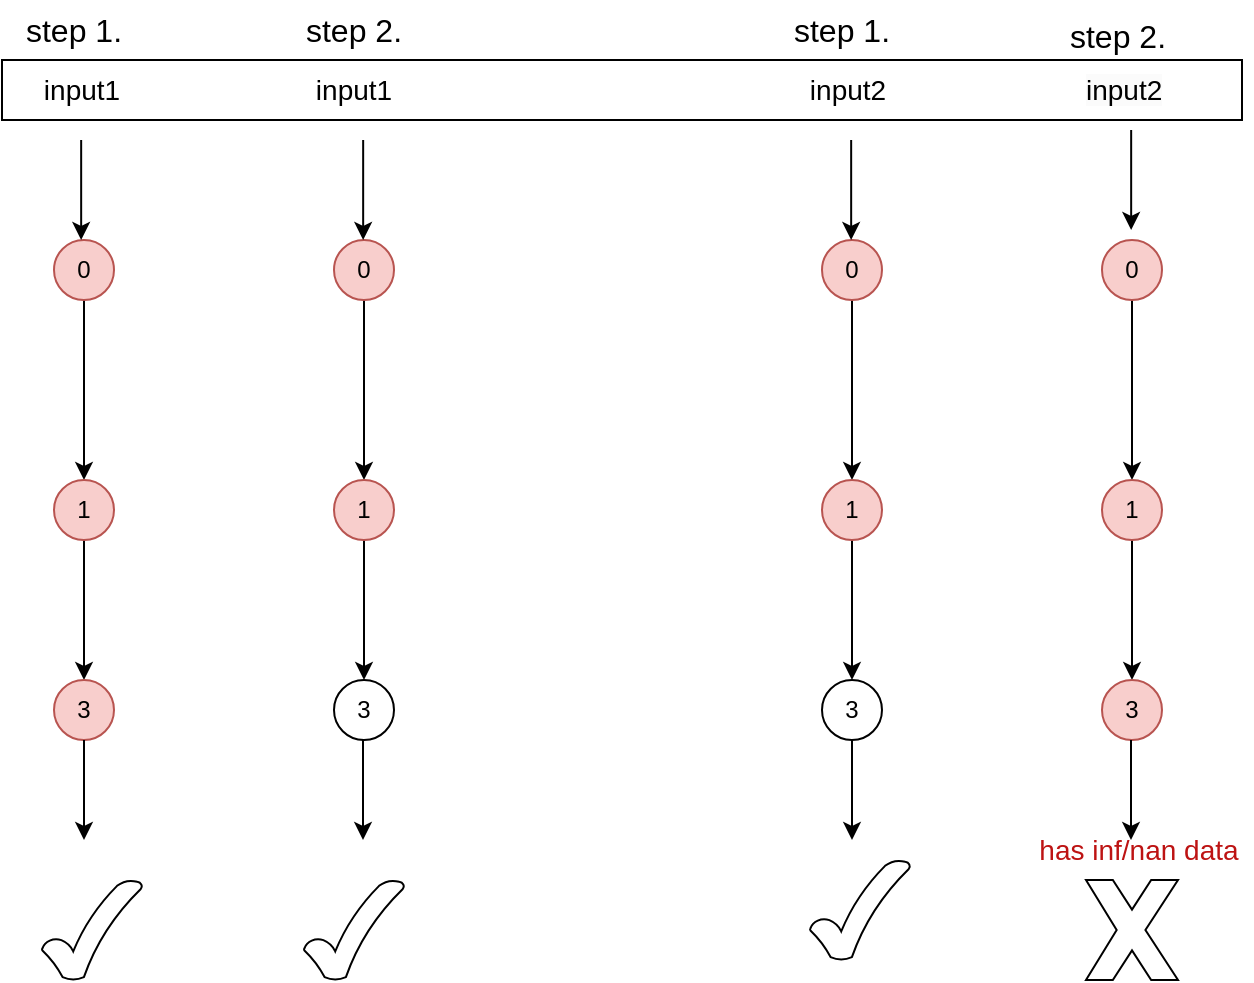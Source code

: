 <mxfile version="21.6.1" type="github">
  <diagram name="第 1 页" id="Mn9Sd1jcA2e0a3krkTwv">
    <mxGraphModel dx="1088" dy="572" grid="0" gridSize="10" guides="1" tooltips="1" connect="1" arrows="1" fold="1" page="1" pageScale="1" pageWidth="827" pageHeight="1169" math="0" shadow="0">
      <root>
        <mxCell id="0" />
        <mxCell id="1" parent="0" />
        <mxCell id="rrv1fCtY0zLjdle_xPSd-7" value="" style="edgeStyle=orthogonalEdgeStyle;rounded=0;orthogonalLoop=1;jettySize=auto;html=1;" edge="1" parent="1" source="rrv1fCtY0zLjdle_xPSd-2" target="rrv1fCtY0zLjdle_xPSd-3">
          <mxGeometry relative="1" as="geometry" />
        </mxCell>
        <mxCell id="rrv1fCtY0zLjdle_xPSd-2" value="0" style="ellipse;whiteSpace=wrap;html=1;aspect=fixed;fillColor=#f8cecc;strokeColor=#b85450;" vertex="1" parent="1">
          <mxGeometry x="70" y="140" width="30" height="30" as="geometry" />
        </mxCell>
        <mxCell id="rrv1fCtY0zLjdle_xPSd-8" value="" style="edgeStyle=orthogonalEdgeStyle;rounded=0;orthogonalLoop=1;jettySize=auto;html=1;" edge="1" parent="1" source="rrv1fCtY0zLjdle_xPSd-3" target="rrv1fCtY0zLjdle_xPSd-4">
          <mxGeometry relative="1" as="geometry" />
        </mxCell>
        <mxCell id="rrv1fCtY0zLjdle_xPSd-3" value="1" style="ellipse;whiteSpace=wrap;html=1;aspect=fixed;fillColor=#f8cecc;strokeColor=#b85450;" vertex="1" parent="1">
          <mxGeometry x="70" y="260" width="30" height="30" as="geometry" />
        </mxCell>
        <mxCell id="rrv1fCtY0zLjdle_xPSd-4" value="3" style="ellipse;whiteSpace=wrap;html=1;aspect=fixed;fillColor=#f8cecc;strokeColor=#b85450;" vertex="1" parent="1">
          <mxGeometry x="70" y="360" width="30" height="30" as="geometry" />
        </mxCell>
        <mxCell id="rrv1fCtY0zLjdle_xPSd-9" value="" style="edgeStyle=orthogonalEdgeStyle;rounded=0;orthogonalLoop=1;jettySize=auto;html=1;" edge="1" parent="1" source="rrv1fCtY0zLjdle_xPSd-10" target="rrv1fCtY0zLjdle_xPSd-12">
          <mxGeometry relative="1" as="geometry" />
        </mxCell>
        <mxCell id="rrv1fCtY0zLjdle_xPSd-10" value="0" style="ellipse;whiteSpace=wrap;html=1;aspect=fixed;fillColor=#f8cecc;strokeColor=#b85450;" vertex="1" parent="1">
          <mxGeometry x="210" y="140" width="30" height="30" as="geometry" />
        </mxCell>
        <mxCell id="rrv1fCtY0zLjdle_xPSd-11" value="" style="edgeStyle=orthogonalEdgeStyle;rounded=0;orthogonalLoop=1;jettySize=auto;html=1;" edge="1" parent="1" source="rrv1fCtY0zLjdle_xPSd-12" target="rrv1fCtY0zLjdle_xPSd-13">
          <mxGeometry relative="1" as="geometry" />
        </mxCell>
        <mxCell id="rrv1fCtY0zLjdle_xPSd-12" value="1" style="ellipse;whiteSpace=wrap;html=1;aspect=fixed;fillColor=#f8cecc;strokeColor=#b85450;" vertex="1" parent="1">
          <mxGeometry x="210" y="260" width="30" height="30" as="geometry" />
        </mxCell>
        <mxCell id="rrv1fCtY0zLjdle_xPSd-13" value="3" style="ellipse;whiteSpace=wrap;html=1;aspect=fixed;" vertex="1" parent="1">
          <mxGeometry x="210" y="360" width="30" height="30" as="geometry" />
        </mxCell>
        <mxCell id="rrv1fCtY0zLjdle_xPSd-16" value="&lt;font style=&quot;font-size: 14px;&quot;&gt;input1&lt;/font&gt;" style="text;html=1;strokeColor=none;fillColor=none;align=center;verticalAlign=middle;whiteSpace=wrap;rounded=0;" vertex="1" parent="1">
          <mxGeometry x="54" y="50" width="60" height="30" as="geometry" />
        </mxCell>
        <mxCell id="rrv1fCtY0zLjdle_xPSd-18" value="" style="endArrow=classic;html=1;rounded=0;exitX=0.5;exitY=1;exitDx=0;exitDy=0;" edge="1" parent="1" source="rrv1fCtY0zLjdle_xPSd-4">
          <mxGeometry width="50" height="50" relative="1" as="geometry">
            <mxPoint x="90" y="210" as="sourcePoint" />
            <mxPoint x="85" y="440" as="targetPoint" />
          </mxGeometry>
        </mxCell>
        <mxCell id="rrv1fCtY0zLjdle_xPSd-19" value="" style="endArrow=classic;html=1;rounded=0;exitX=0.5;exitY=1;exitDx=0;exitDy=0;" edge="1" parent="1">
          <mxGeometry width="50" height="50" relative="1" as="geometry">
            <mxPoint x="224.5" y="390" as="sourcePoint" />
            <mxPoint x="224.5" y="440" as="targetPoint" />
          </mxGeometry>
        </mxCell>
        <mxCell id="rrv1fCtY0zLjdle_xPSd-20" value="&lt;font style=&quot;font-size: 16px;&quot;&gt;step 1.&lt;/font&gt;" style="text;html=1;strokeColor=none;fillColor=none;align=center;verticalAlign=middle;whiteSpace=wrap;rounded=0;" vertex="1" parent="1">
          <mxGeometry x="50" y="20" width="60" height="30" as="geometry" />
        </mxCell>
        <mxCell id="rrv1fCtY0zLjdle_xPSd-21" value="&lt;font style=&quot;font-size: 16px;&quot;&gt;step&amp;nbsp;2.&lt;/font&gt;" style="text;html=1;strokeColor=none;fillColor=none;align=center;verticalAlign=middle;whiteSpace=wrap;rounded=0;" vertex="1" parent="1">
          <mxGeometry x="190" y="20" width="60" height="30" as="geometry" />
        </mxCell>
        <mxCell id="rrv1fCtY0zLjdle_xPSd-22" value="" style="edgeStyle=orthogonalEdgeStyle;rounded=0;orthogonalLoop=1;jettySize=auto;html=1;" edge="1" parent="1" source="rrv1fCtY0zLjdle_xPSd-23" target="rrv1fCtY0zLjdle_xPSd-25">
          <mxGeometry relative="1" as="geometry" />
        </mxCell>
        <mxCell id="rrv1fCtY0zLjdle_xPSd-23" value="0" style="ellipse;whiteSpace=wrap;html=1;aspect=fixed;fillColor=#f8cecc;strokeColor=#b85450;" vertex="1" parent="1">
          <mxGeometry x="454" y="140" width="30" height="30" as="geometry" />
        </mxCell>
        <mxCell id="rrv1fCtY0zLjdle_xPSd-24" value="" style="edgeStyle=orthogonalEdgeStyle;rounded=0;orthogonalLoop=1;jettySize=auto;html=1;" edge="1" parent="1" source="rrv1fCtY0zLjdle_xPSd-25" target="rrv1fCtY0zLjdle_xPSd-26">
          <mxGeometry relative="1" as="geometry" />
        </mxCell>
        <mxCell id="rrv1fCtY0zLjdle_xPSd-25" value="1" style="ellipse;whiteSpace=wrap;html=1;aspect=fixed;fillColor=#f8cecc;strokeColor=#b85450;" vertex="1" parent="1">
          <mxGeometry x="454" y="260" width="30" height="30" as="geometry" />
        </mxCell>
        <mxCell id="rrv1fCtY0zLjdle_xPSd-26" value="3" style="ellipse;whiteSpace=wrap;html=1;aspect=fixed;" vertex="1" parent="1">
          <mxGeometry x="454" y="360" width="30" height="30" as="geometry" />
        </mxCell>
        <mxCell id="rrv1fCtY0zLjdle_xPSd-29" value="" style="edgeStyle=orthogonalEdgeStyle;rounded=0;orthogonalLoop=1;jettySize=auto;html=1;" edge="1" parent="1" source="rrv1fCtY0zLjdle_xPSd-30" target="rrv1fCtY0zLjdle_xPSd-32">
          <mxGeometry relative="1" as="geometry" />
        </mxCell>
        <mxCell id="rrv1fCtY0zLjdle_xPSd-30" value="0" style="ellipse;whiteSpace=wrap;html=1;aspect=fixed;fillColor=#f8cecc;strokeColor=#b85450;" vertex="1" parent="1">
          <mxGeometry x="594" y="140" width="30" height="30" as="geometry" />
        </mxCell>
        <mxCell id="rrv1fCtY0zLjdle_xPSd-31" value="" style="edgeStyle=orthogonalEdgeStyle;rounded=0;orthogonalLoop=1;jettySize=auto;html=1;" edge="1" parent="1" source="rrv1fCtY0zLjdle_xPSd-32" target="rrv1fCtY0zLjdle_xPSd-33">
          <mxGeometry relative="1" as="geometry" />
        </mxCell>
        <mxCell id="rrv1fCtY0zLjdle_xPSd-32" value="1" style="ellipse;whiteSpace=wrap;html=1;aspect=fixed;fillColor=#f8cecc;strokeColor=#b85450;" vertex="1" parent="1">
          <mxGeometry x="594" y="260" width="30" height="30" as="geometry" />
        </mxCell>
        <mxCell id="rrv1fCtY0zLjdle_xPSd-33" value="3" style="ellipse;whiteSpace=wrap;html=1;aspect=fixed;fillColor=#f8cecc;strokeColor=#b85450;" vertex="1" parent="1">
          <mxGeometry x="594" y="360" width="30" height="30" as="geometry" />
        </mxCell>
        <mxCell id="rrv1fCtY0zLjdle_xPSd-37" value="&lt;span style=&quot;color: rgb(0, 0, 0); font-family: Helvetica; font-size: 14px; font-style: normal; font-variant-ligatures: normal; font-variant-caps: normal; font-weight: 400; letter-spacing: normal; orphans: 2; text-align: center; text-indent: 0px; text-transform: none; widows: 2; word-spacing: 0px; -webkit-text-stroke-width: 0px; background-color: rgb(251, 251, 251); text-decoration-thickness: initial; text-decoration-style: initial; text-decoration-color: initial; float: none; display: inline !important;&quot;&gt;input2&lt;/span&gt;" style="text;whiteSpace=wrap;html=1;" vertex="1" parent="1">
          <mxGeometry x="584" y="50" width="70" height="40" as="geometry" />
        </mxCell>
        <mxCell id="rrv1fCtY0zLjdle_xPSd-38" value="" style="endArrow=classic;html=1;rounded=0;exitX=0.5;exitY=1;exitDx=0;exitDy=0;" edge="1" parent="1" source="rrv1fCtY0zLjdle_xPSd-26">
          <mxGeometry width="50" height="50" relative="1" as="geometry">
            <mxPoint x="474" y="210" as="sourcePoint" />
            <mxPoint x="469" y="440" as="targetPoint" />
          </mxGeometry>
        </mxCell>
        <mxCell id="rrv1fCtY0zLjdle_xPSd-39" value="" style="endArrow=classic;html=1;rounded=0;exitX=0.5;exitY=1;exitDx=0;exitDy=0;" edge="1" parent="1">
          <mxGeometry width="50" height="50" relative="1" as="geometry">
            <mxPoint x="608.5" y="390" as="sourcePoint" />
            <mxPoint x="608.5" y="440" as="targetPoint" />
          </mxGeometry>
        </mxCell>
        <mxCell id="rrv1fCtY0zLjdle_xPSd-42" value="" style="rounded=0;whiteSpace=wrap;html=1;fillColor=none;" vertex="1" parent="1">
          <mxGeometry x="44" y="50" width="620" height="30" as="geometry" />
        </mxCell>
        <mxCell id="rrv1fCtY0zLjdle_xPSd-46" value="" style="verticalLabelPosition=bottom;verticalAlign=top;html=1;shape=mxgraph.basic.tick" vertex="1" parent="1">
          <mxGeometry x="64" y="460" width="50" height="50" as="geometry" />
        </mxCell>
        <mxCell id="rrv1fCtY0zLjdle_xPSd-47" value="" style="verticalLabelPosition=bottom;verticalAlign=top;html=1;shape=mxgraph.basic.tick" vertex="1" parent="1">
          <mxGeometry x="195" y="460" width="50" height="50" as="geometry" />
        </mxCell>
        <mxCell id="rrv1fCtY0zLjdle_xPSd-48" value="" style="verticalLabelPosition=bottom;verticalAlign=top;html=1;shape=mxgraph.basic.tick" vertex="1" parent="1">
          <mxGeometry x="448" y="450" width="50" height="50" as="geometry" />
        </mxCell>
        <mxCell id="rrv1fCtY0zLjdle_xPSd-49" value="" style="verticalLabelPosition=bottom;verticalAlign=top;html=1;shape=mxgraph.basic.x" vertex="1" parent="1">
          <mxGeometry x="586" y="460" width="46" height="50" as="geometry" />
        </mxCell>
        <mxCell id="rrv1fCtY0zLjdle_xPSd-50" value="&lt;font color=&quot;#bd1313&quot;&gt;&lt;span style=&quot;font-size: 14px;&quot;&gt;has inf/nan data&lt;/span&gt;&lt;/font&gt;" style="text;html=1;strokeColor=none;fillColor=none;align=center;verticalAlign=middle;whiteSpace=wrap;rounded=0;" vertex="1" parent="1">
          <mxGeometry x="556" y="430" width="113" height="30" as="geometry" />
        </mxCell>
        <mxCell id="rrv1fCtY0zLjdle_xPSd-51" value="" style="endArrow=classic;html=1;rounded=0;exitX=0.5;exitY=1;exitDx=0;exitDy=0;" edge="1" parent="1">
          <mxGeometry width="50" height="50" relative="1" as="geometry">
            <mxPoint x="83.58" y="90" as="sourcePoint" />
            <mxPoint x="83.58" y="140" as="targetPoint" />
          </mxGeometry>
        </mxCell>
        <mxCell id="rrv1fCtY0zLjdle_xPSd-52" value="" style="endArrow=classic;html=1;rounded=0;exitX=0.5;exitY=1;exitDx=0;exitDy=0;" edge="1" parent="1">
          <mxGeometry width="50" height="50" relative="1" as="geometry">
            <mxPoint x="224.58" y="90" as="sourcePoint" />
            <mxPoint x="224.58" y="140" as="targetPoint" />
          </mxGeometry>
        </mxCell>
        <mxCell id="rrv1fCtY0zLjdle_xPSd-53" value="" style="endArrow=classic;html=1;rounded=0;exitX=0.5;exitY=1;exitDx=0;exitDy=0;" edge="1" parent="1">
          <mxGeometry width="50" height="50" relative="1" as="geometry">
            <mxPoint x="468.58" y="90" as="sourcePoint" />
            <mxPoint x="468.58" y="140" as="targetPoint" />
          </mxGeometry>
        </mxCell>
        <mxCell id="rrv1fCtY0zLjdle_xPSd-54" value="" style="endArrow=classic;html=1;rounded=0;exitX=0.5;exitY=1;exitDx=0;exitDy=0;" edge="1" parent="1">
          <mxGeometry width="50" height="50" relative="1" as="geometry">
            <mxPoint x="608.58" y="85" as="sourcePoint" />
            <mxPoint x="608.58" y="135" as="targetPoint" />
          </mxGeometry>
        </mxCell>
        <mxCell id="rrv1fCtY0zLjdle_xPSd-56" value="&lt;font style=&quot;font-size: 14px;&quot;&gt;input1&lt;/font&gt;" style="text;html=1;strokeColor=none;fillColor=none;align=center;verticalAlign=middle;whiteSpace=wrap;rounded=0;" vertex="1" parent="1">
          <mxGeometry x="190" y="50" width="60" height="30" as="geometry" />
        </mxCell>
        <mxCell id="rrv1fCtY0zLjdle_xPSd-57" value="&lt;font style=&quot;font-size: 14px;&quot;&gt;input2&lt;/font&gt;" style="text;html=1;strokeColor=none;fillColor=none;align=center;verticalAlign=middle;whiteSpace=wrap;rounded=0;" vertex="1" parent="1">
          <mxGeometry x="440" y="50" width="54" height="30" as="geometry" />
        </mxCell>
        <mxCell id="rrv1fCtY0zLjdle_xPSd-59" value="&lt;font style=&quot;font-size: 16px;&quot;&gt;step 1.&lt;/font&gt;" style="text;html=1;strokeColor=none;fillColor=none;align=center;verticalAlign=middle;whiteSpace=wrap;rounded=0;" vertex="1" parent="1">
          <mxGeometry x="434" y="20" width="60" height="30" as="geometry" />
        </mxCell>
        <mxCell id="rrv1fCtY0zLjdle_xPSd-60" value="&lt;font style=&quot;font-size: 16px;&quot;&gt;step&amp;nbsp;2.&lt;/font&gt;" style="text;html=1;strokeColor=none;fillColor=none;align=center;verticalAlign=middle;whiteSpace=wrap;rounded=0;" vertex="1" parent="1">
          <mxGeometry x="572" y="23" width="60" height="30" as="geometry" />
        </mxCell>
      </root>
    </mxGraphModel>
  </diagram>
</mxfile>
